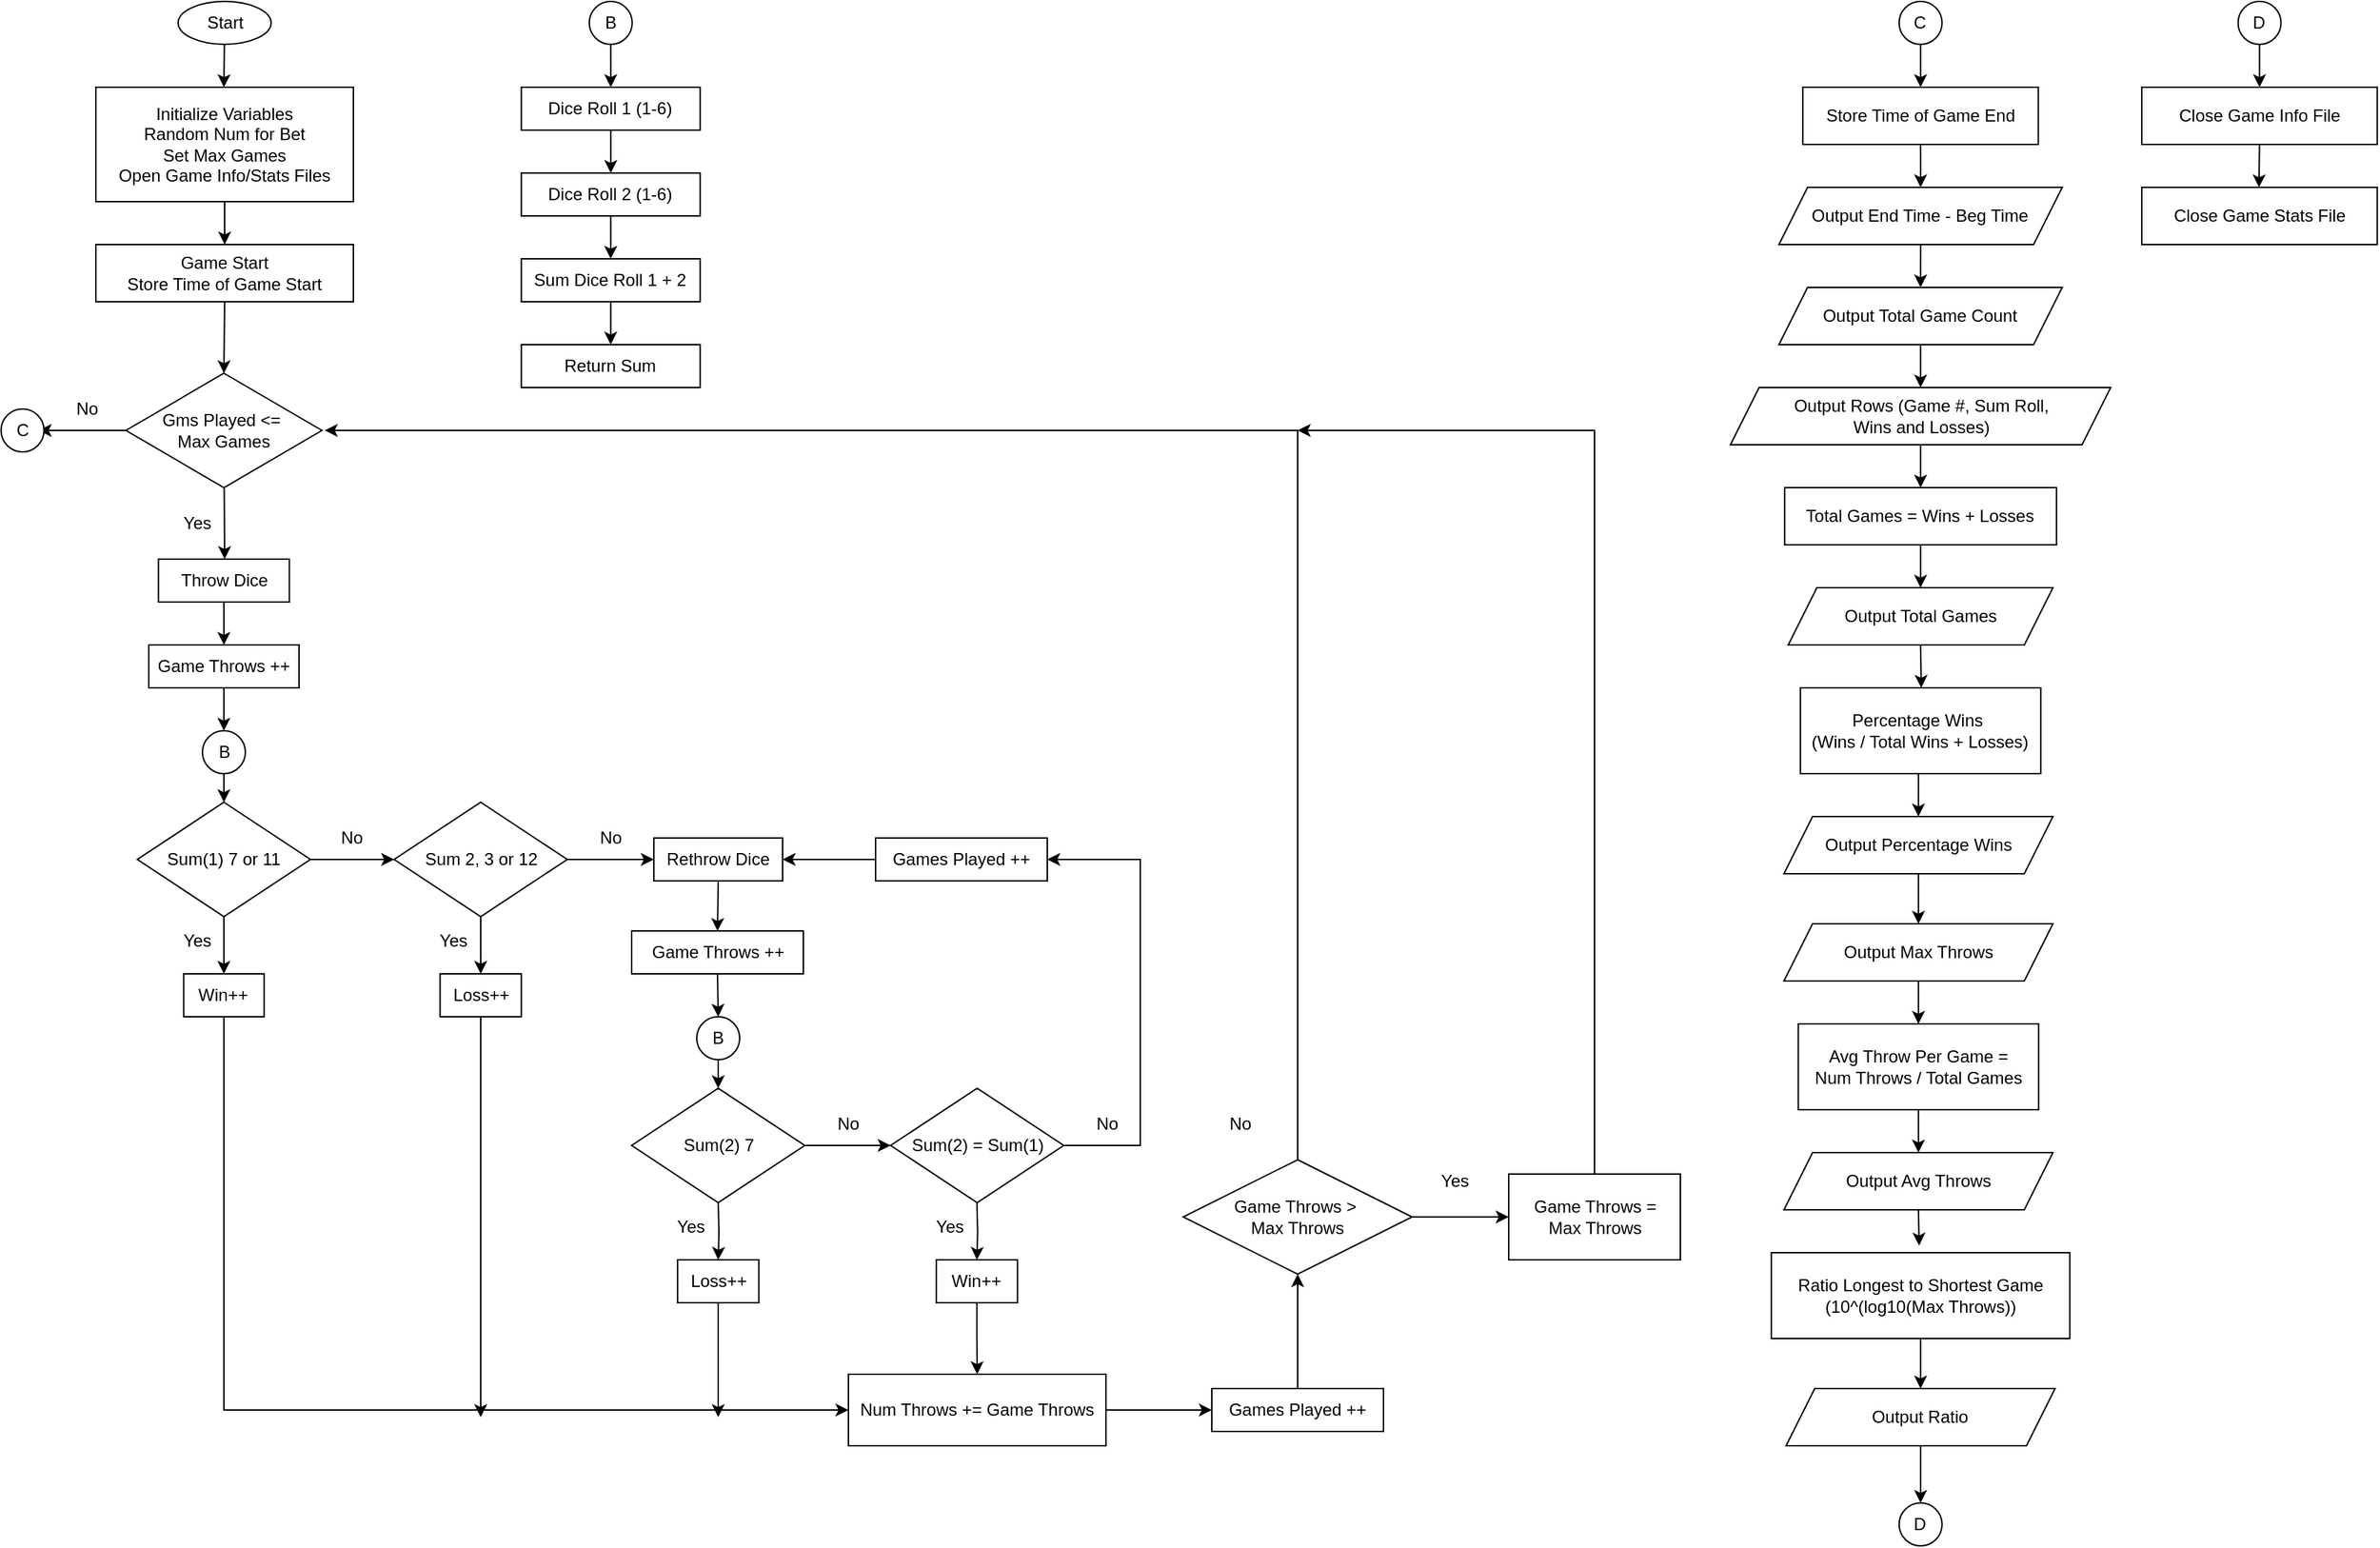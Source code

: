 <mxfile version="28.2.4">
  <diagram name="Page-1" id="H_jvQP6TKRVgcpK6rbQF">
    <mxGraphModel dx="2037" dy="2210" grid="1" gridSize="10" guides="1" tooltips="1" connect="1" arrows="1" fold="1" page="1" pageScale="1" pageWidth="850" pageHeight="1100" math="0" shadow="0">
      <root>
        <mxCell id="0" />
        <mxCell id="1" parent="0" />
        <mxCell id="FSrV5dh2tzcXj4_w1gkF-2" value="Start" style="ellipse;whiteSpace=wrap;html=1;" vertex="1" parent="1">
          <mxGeometry x="137.5" y="-1090" width="65" height="30" as="geometry" />
        </mxCell>
        <mxCell id="FSrV5dh2tzcXj4_w1gkF-3" value="Initialize Variables&lt;div&gt;Random Num for Bet&lt;/div&gt;&lt;div&gt;Set Max Games&lt;/div&gt;&lt;div&gt;Open Game Info/Stats Files&lt;/div&gt;" style="rounded=0;whiteSpace=wrap;html=1;" vertex="1" parent="1">
          <mxGeometry x="80" y="-1030" width="180" height="80" as="geometry" />
        </mxCell>
        <mxCell id="FSrV5dh2tzcXj4_w1gkF-4" value="" style="endArrow=classic;html=1;rounded=0;" edge="1" parent="1" source="FSrV5dh2tzcXj4_w1gkF-2">
          <mxGeometry width="50" height="50" relative="1" as="geometry">
            <mxPoint x="169.5" y="-1010" as="sourcePoint" />
            <mxPoint x="169.5" y="-1030" as="targetPoint" />
          </mxGeometry>
        </mxCell>
        <mxCell id="FSrV5dh2tzcXj4_w1gkF-6" value="&lt;div&gt;Game Start&lt;/div&gt;Store Time of Game Start" style="rounded=0;whiteSpace=wrap;html=1;" vertex="1" parent="1">
          <mxGeometry x="80" y="-920" width="180" height="40" as="geometry" />
        </mxCell>
        <mxCell id="FSrV5dh2tzcXj4_w1gkF-9" value="" style="endArrow=classic;html=1;rounded=0;entryX=0.5;entryY=0;entryDx=0;entryDy=0;exitX=0.5;exitY=1;exitDx=0;exitDy=0;" edge="1" parent="1" source="FSrV5dh2tzcXj4_w1gkF-6" target="FSrV5dh2tzcXj4_w1gkF-14">
          <mxGeometry width="50" height="50" relative="1" as="geometry">
            <mxPoint x="144.5" y="-790" as="sourcePoint" />
            <mxPoint x="170" y="-860" as="targetPoint" />
          </mxGeometry>
        </mxCell>
        <mxCell id="FSrV5dh2tzcXj4_w1gkF-10" value="" style="endArrow=classic;html=1;rounded=0;entryX=0.5;entryY=0;entryDx=0;entryDy=0;exitX=0.5;exitY=1;exitDx=0;exitDy=0;" edge="1" parent="1" source="FSrV5dh2tzcXj4_w1gkF-3" target="FSrV5dh2tzcXj4_w1gkF-6">
          <mxGeometry width="50" height="50" relative="1" as="geometry">
            <mxPoint x="184.5" y="-930" as="sourcePoint" />
            <mxPoint x="184.5" y="-900" as="targetPoint" />
          </mxGeometry>
        </mxCell>
        <mxCell id="FSrV5dh2tzcXj4_w1gkF-14" value="Gms Played &amp;lt;=&amp;nbsp;&lt;div&gt;Max Games&lt;/div&gt;" style="rhombus;whiteSpace=wrap;html=1;" vertex="1" parent="1">
          <mxGeometry x="101" y="-830" width="137" height="80" as="geometry" />
        </mxCell>
        <mxCell id="FSrV5dh2tzcXj4_w1gkF-20" value="" style="endArrow=classic;html=1;rounded=0;exitX=0;exitY=0.5;exitDx=0;exitDy=0;entryX=1;entryY=0.5;entryDx=0;entryDy=0;" edge="1" parent="1" source="FSrV5dh2tzcXj4_w1gkF-14">
          <mxGeometry width="50" height="50" relative="1" as="geometry">
            <mxPoint x="238.5" y="-790" as="sourcePoint" />
            <mxPoint x="40" y="-790" as="targetPoint" />
          </mxGeometry>
        </mxCell>
        <mxCell id="FSrV5dh2tzcXj4_w1gkF-22" value="No" style="text;html=1;align=center;verticalAlign=middle;whiteSpace=wrap;rounded=0;" vertex="1" parent="1">
          <mxGeometry x="43.75" y="-820" width="60" height="30" as="geometry" />
        </mxCell>
        <mxCell id="FSrV5dh2tzcXj4_w1gkF-24" value="Yes" style="text;html=1;align=center;verticalAlign=middle;whiteSpace=wrap;rounded=0;" vertex="1" parent="1">
          <mxGeometry x="121" y="-740" width="60" height="30" as="geometry" />
        </mxCell>
        <mxCell id="FSrV5dh2tzcXj4_w1gkF-94" style="edgeStyle=orthogonalEdgeStyle;rounded=0;orthogonalLoop=1;jettySize=auto;html=1;exitX=0.5;exitY=1;exitDx=0;exitDy=0;entryX=0.5;entryY=0;entryDx=0;entryDy=0;" edge="1" parent="1" source="FSrV5dh2tzcXj4_w1gkF-25" target="FSrV5dh2tzcXj4_w1gkF-93">
          <mxGeometry relative="1" as="geometry" />
        </mxCell>
        <mxCell id="FSrV5dh2tzcXj4_w1gkF-25" value="Throw Dice" style="rounded=0;whiteSpace=wrap;html=1;" vertex="1" parent="1">
          <mxGeometry x="123.75" y="-700" width="91.5" height="30" as="geometry" />
        </mxCell>
        <mxCell id="FSrV5dh2tzcXj4_w1gkF-26" value="" style="endArrow=classic;html=1;rounded=0;" edge="1" parent="1" source="FSrV5dh2tzcXj4_w1gkF-14">
          <mxGeometry width="50" height="50" relative="1" as="geometry">
            <mxPoint x="169.5" y="-700" as="sourcePoint" />
            <mxPoint x="170" y="-700" as="targetPoint" />
          </mxGeometry>
        </mxCell>
        <mxCell id="FSrV5dh2tzcXj4_w1gkF-35" style="edgeStyle=orthogonalEdgeStyle;rounded=0;orthogonalLoop=1;jettySize=auto;html=1;exitX=0.5;exitY=1;exitDx=0;exitDy=0;entryX=0.5;entryY=0;entryDx=0;entryDy=0;" edge="1" parent="1" source="FSrV5dh2tzcXj4_w1gkF-28" target="FSrV5dh2tzcXj4_w1gkF-31">
          <mxGeometry relative="1" as="geometry" />
        </mxCell>
        <mxCell id="FSrV5dh2tzcXj4_w1gkF-52" style="edgeStyle=orthogonalEdgeStyle;rounded=0;orthogonalLoop=1;jettySize=auto;html=1;exitX=1;exitY=0.5;exitDx=0;exitDy=0;entryX=0;entryY=0.5;entryDx=0;entryDy=0;" edge="1" parent="1" source="FSrV5dh2tzcXj4_w1gkF-28">
          <mxGeometry relative="1" as="geometry">
            <mxPoint x="288.5" y="-490" as="targetPoint" />
          </mxGeometry>
        </mxCell>
        <mxCell id="FSrV5dh2tzcXj4_w1gkF-28" value="Sum(1) 7 or 11" style="rhombus;whiteSpace=wrap;html=1;" vertex="1" parent="1">
          <mxGeometry x="109" y="-530" width="121" height="80" as="geometry" />
        </mxCell>
        <mxCell id="FSrV5dh2tzcXj4_w1gkF-29" value="Yes" style="text;html=1;align=center;verticalAlign=middle;whiteSpace=wrap;rounded=0;" vertex="1" parent="1">
          <mxGeometry x="121" y="-448" width="60" height="30" as="geometry" />
        </mxCell>
        <mxCell id="FSrV5dh2tzcXj4_w1gkF-96" style="edgeStyle=orthogonalEdgeStyle;rounded=0;orthogonalLoop=1;jettySize=auto;html=1;exitX=0.5;exitY=1;exitDx=0;exitDy=0;entryX=0;entryY=0.5;entryDx=0;entryDy=0;" edge="1" parent="1" source="FSrV5dh2tzcXj4_w1gkF-31" target="FSrV5dh2tzcXj4_w1gkF-64">
          <mxGeometry relative="1" as="geometry">
            <mxPoint x="169" y="-100" as="targetPoint" />
          </mxGeometry>
        </mxCell>
        <mxCell id="FSrV5dh2tzcXj4_w1gkF-31" value="Win++" style="rounded=0;whiteSpace=wrap;html=1;" vertex="1" parent="1">
          <mxGeometry x="141.37" y="-410" width="56.25" height="30" as="geometry" />
        </mxCell>
        <mxCell id="FSrV5dh2tzcXj4_w1gkF-48" style="edgeStyle=orthogonalEdgeStyle;rounded=0;orthogonalLoop=1;jettySize=auto;html=1;exitX=0.5;exitY=1;exitDx=0;exitDy=0;entryX=0.5;entryY=0;entryDx=0;entryDy=0;" edge="1" parent="1" source="FSrV5dh2tzcXj4_w1gkF-36" target="FSrV5dh2tzcXj4_w1gkF-28">
          <mxGeometry relative="1" as="geometry" />
        </mxCell>
        <mxCell id="FSrV5dh2tzcXj4_w1gkF-36" value="B" style="ellipse;whiteSpace=wrap;html=1;aspect=fixed;" vertex="1" parent="1">
          <mxGeometry x="154.5" y="-580" width="30" height="30" as="geometry" />
        </mxCell>
        <mxCell id="FSrV5dh2tzcXj4_w1gkF-40" value="" style="edgeStyle=orthogonalEdgeStyle;rounded=0;orthogonalLoop=1;jettySize=auto;html=1;" edge="1" parent="1" source="FSrV5dh2tzcXj4_w1gkF-38" target="FSrV5dh2tzcXj4_w1gkF-39">
          <mxGeometry relative="1" as="geometry" />
        </mxCell>
        <mxCell id="FSrV5dh2tzcXj4_w1gkF-37" value="B" style="ellipse;whiteSpace=wrap;html=1;aspect=fixed;" vertex="1" parent="1">
          <mxGeometry x="424.87" y="-1090" width="30" height="30" as="geometry" />
        </mxCell>
        <mxCell id="FSrV5dh2tzcXj4_w1gkF-44" style="edgeStyle=orthogonalEdgeStyle;rounded=0;orthogonalLoop=1;jettySize=auto;html=1;exitX=0.5;exitY=1;exitDx=0;exitDy=0;entryX=0.5;entryY=0;entryDx=0;entryDy=0;" edge="1" parent="1" source="FSrV5dh2tzcXj4_w1gkF-39" target="FSrV5dh2tzcXj4_w1gkF-43">
          <mxGeometry relative="1" as="geometry" />
        </mxCell>
        <mxCell id="FSrV5dh2tzcXj4_w1gkF-39" value="Dice Roll 2 (1-6)" style="rounded=0;whiteSpace=wrap;html=1;" vertex="1" parent="1">
          <mxGeometry x="377.37" y="-970" width="125" height="30" as="geometry" />
        </mxCell>
        <mxCell id="FSrV5dh2tzcXj4_w1gkF-41" value="" style="edgeStyle=orthogonalEdgeStyle;rounded=0;orthogonalLoop=1;jettySize=auto;html=1;" edge="1" parent="1" source="FSrV5dh2tzcXj4_w1gkF-37" target="FSrV5dh2tzcXj4_w1gkF-38">
          <mxGeometry relative="1" as="geometry">
            <mxPoint x="440.37" y="-1060" as="sourcePoint" />
            <mxPoint x="440.37" y="-980" as="targetPoint" />
          </mxGeometry>
        </mxCell>
        <mxCell id="FSrV5dh2tzcXj4_w1gkF-38" value="Dice Roll 1 (1-6)" style="rounded=0;whiteSpace=wrap;html=1;" vertex="1" parent="1">
          <mxGeometry x="377.37" y="-1030" width="125" height="30" as="geometry" />
        </mxCell>
        <mxCell id="FSrV5dh2tzcXj4_w1gkF-46" style="edgeStyle=orthogonalEdgeStyle;rounded=0;orthogonalLoop=1;jettySize=auto;html=1;exitX=0.5;exitY=1;exitDx=0;exitDy=0;entryX=0.5;entryY=0;entryDx=0;entryDy=0;" edge="1" parent="1" source="FSrV5dh2tzcXj4_w1gkF-43" target="FSrV5dh2tzcXj4_w1gkF-45">
          <mxGeometry relative="1" as="geometry" />
        </mxCell>
        <mxCell id="FSrV5dh2tzcXj4_w1gkF-43" value="Sum Dice Roll 1 + 2" style="rounded=0;whiteSpace=wrap;html=1;" vertex="1" parent="1">
          <mxGeometry x="377.37" y="-910" width="125" height="30" as="geometry" />
        </mxCell>
        <mxCell id="FSrV5dh2tzcXj4_w1gkF-45" value="Return Sum" style="rounded=0;whiteSpace=wrap;html=1;" vertex="1" parent="1">
          <mxGeometry x="377.37" y="-850" width="125" height="30" as="geometry" />
        </mxCell>
        <mxCell id="FSrV5dh2tzcXj4_w1gkF-50" value="No" style="text;html=1;align=center;verticalAlign=middle;whiteSpace=wrap;rounded=0;" vertex="1" parent="1">
          <mxGeometry x="228.5" y="-520" width="60" height="30" as="geometry" />
        </mxCell>
        <mxCell id="FSrV5dh2tzcXj4_w1gkF-60" style="edgeStyle=orthogonalEdgeStyle;rounded=0;orthogonalLoop=1;jettySize=auto;html=1;exitX=0.5;exitY=1;exitDx=0;exitDy=0;entryX=0.5;entryY=0;entryDx=0;entryDy=0;" edge="1" parent="1" source="FSrV5dh2tzcXj4_w1gkF-54" target="FSrV5dh2tzcXj4_w1gkF-59">
          <mxGeometry relative="1" as="geometry" />
        </mxCell>
        <mxCell id="FSrV5dh2tzcXj4_w1gkF-66" style="edgeStyle=orthogonalEdgeStyle;rounded=0;orthogonalLoop=1;jettySize=auto;html=1;exitX=1;exitY=0.5;exitDx=0;exitDy=0;entryX=0;entryY=0.5;entryDx=0;entryDy=0;" edge="1" parent="1" source="FSrV5dh2tzcXj4_w1gkF-54" target="FSrV5dh2tzcXj4_w1gkF-65">
          <mxGeometry relative="1" as="geometry" />
        </mxCell>
        <mxCell id="FSrV5dh2tzcXj4_w1gkF-54" value="Sum 2, 3 or 12" style="rhombus;whiteSpace=wrap;html=1;" vertex="1" parent="1">
          <mxGeometry x="288.5" y="-530" width="121" height="80" as="geometry" />
        </mxCell>
        <mxCell id="FSrV5dh2tzcXj4_w1gkF-58" value="Yes" style="text;html=1;align=center;verticalAlign=middle;whiteSpace=wrap;rounded=0;" vertex="1" parent="1">
          <mxGeometry x="300" y="-448" width="60" height="30" as="geometry" />
        </mxCell>
        <mxCell id="FSrV5dh2tzcXj4_w1gkF-97" style="edgeStyle=orthogonalEdgeStyle;rounded=0;orthogonalLoop=1;jettySize=auto;html=1;exitX=0.5;exitY=1;exitDx=0;exitDy=0;" edge="1" parent="1" source="FSrV5dh2tzcXj4_w1gkF-59">
          <mxGeometry relative="1" as="geometry">
            <mxPoint x="349" y="-100" as="targetPoint" />
          </mxGeometry>
        </mxCell>
        <mxCell id="FSrV5dh2tzcXj4_w1gkF-59" value="Loss++" style="rounded=0;whiteSpace=wrap;html=1;" vertex="1" parent="1">
          <mxGeometry x="320.62" y="-410" width="56.75" height="30" as="geometry" />
        </mxCell>
        <mxCell id="FSrV5dh2tzcXj4_w1gkF-100" style="edgeStyle=orthogonalEdgeStyle;rounded=0;orthogonalLoop=1;jettySize=auto;html=1;exitX=1;exitY=0.5;exitDx=0;exitDy=0;entryX=0;entryY=0.5;entryDx=0;entryDy=0;" edge="1" parent="1" source="FSrV5dh2tzcXj4_w1gkF-64" target="FSrV5dh2tzcXj4_w1gkF-87">
          <mxGeometry relative="1" as="geometry" />
        </mxCell>
        <mxCell id="FSrV5dh2tzcXj4_w1gkF-64" value="Num Throws +=&amp;nbsp;&lt;span style=&quot;background-color: transparent; color: light-dark(rgb(0, 0, 0), rgb(255, 255, 255));&quot;&gt;Game Throws&lt;/span&gt;" style="rounded=0;whiteSpace=wrap;html=1;" vertex="1" parent="1">
          <mxGeometry x="606" y="-130" width="180" height="50" as="geometry" />
        </mxCell>
        <mxCell id="FSrV5dh2tzcXj4_w1gkF-91" style="edgeStyle=orthogonalEdgeStyle;rounded=0;orthogonalLoop=1;jettySize=auto;html=1;exitX=0.5;exitY=1;exitDx=0;exitDy=0;entryX=0.5;entryY=0;entryDx=0;entryDy=0;" edge="1" parent="1" source="FSrV5dh2tzcXj4_w1gkF-65" target="FSrV5dh2tzcXj4_w1gkF-90">
          <mxGeometry relative="1" as="geometry" />
        </mxCell>
        <mxCell id="FSrV5dh2tzcXj4_w1gkF-65" value="Rethrow Dice" style="rounded=0;whiteSpace=wrap;html=1;" vertex="1" parent="1">
          <mxGeometry x="470" y="-505" width="90" height="30" as="geometry" />
        </mxCell>
        <mxCell id="FSrV5dh2tzcXj4_w1gkF-67" value="No" style="text;html=1;align=center;verticalAlign=middle;whiteSpace=wrap;rounded=0;" vertex="1" parent="1">
          <mxGeometry x="410" y="-520" width="60" height="30" as="geometry" />
        </mxCell>
        <mxCell id="FSrV5dh2tzcXj4_w1gkF-74" style="edgeStyle=orthogonalEdgeStyle;rounded=0;orthogonalLoop=1;jettySize=auto;html=1;exitX=0.5;exitY=1;exitDx=0;exitDy=0;entryX=0.5;entryY=0;entryDx=0;entryDy=0;" edge="1" parent="1" source="FSrV5dh2tzcXj4_w1gkF-68" target="FSrV5dh2tzcXj4_w1gkF-70">
          <mxGeometry relative="1" as="geometry" />
        </mxCell>
        <mxCell id="FSrV5dh2tzcXj4_w1gkF-68" value="B" style="ellipse;whiteSpace=wrap;html=1;aspect=fixed;" vertex="1" parent="1">
          <mxGeometry x="500" y="-380" width="30" height="30" as="geometry" />
        </mxCell>
        <mxCell id="FSrV5dh2tzcXj4_w1gkF-70" value="Sum(2) 7" style="rhombus;whiteSpace=wrap;html=1;" vertex="1" parent="1">
          <mxGeometry x="454.5" y="-330" width="121" height="80" as="geometry" />
        </mxCell>
        <mxCell id="FSrV5dh2tzcXj4_w1gkF-71" style="edgeStyle=orthogonalEdgeStyle;rounded=0;orthogonalLoop=1;jettySize=auto;html=1;exitX=0.5;exitY=1;exitDx=0;exitDy=0;entryX=0.5;entryY=0;entryDx=0;entryDy=0;" edge="1" parent="1" target="FSrV5dh2tzcXj4_w1gkF-73">
          <mxGeometry relative="1" as="geometry">
            <mxPoint x="515" y="-250" as="sourcePoint" />
          </mxGeometry>
        </mxCell>
        <mxCell id="FSrV5dh2tzcXj4_w1gkF-72" value="Yes" style="text;html=1;align=center;verticalAlign=middle;whiteSpace=wrap;rounded=0;" vertex="1" parent="1">
          <mxGeometry x="466" y="-248" width="60" height="30" as="geometry" />
        </mxCell>
        <mxCell id="FSrV5dh2tzcXj4_w1gkF-98" style="edgeStyle=orthogonalEdgeStyle;rounded=0;orthogonalLoop=1;jettySize=auto;html=1;exitX=0.5;exitY=1;exitDx=0;exitDy=0;" edge="1" parent="1" source="FSrV5dh2tzcXj4_w1gkF-73">
          <mxGeometry relative="1" as="geometry">
            <mxPoint x="515" y="-100" as="targetPoint" />
          </mxGeometry>
        </mxCell>
        <mxCell id="FSrV5dh2tzcXj4_w1gkF-73" value="Loss++" style="rounded=0;whiteSpace=wrap;html=1;" vertex="1" parent="1">
          <mxGeometry x="486.62" y="-210" width="56.75" height="30" as="geometry" />
        </mxCell>
        <mxCell id="FSrV5dh2tzcXj4_w1gkF-75" style="edgeStyle=orthogonalEdgeStyle;rounded=0;orthogonalLoop=1;jettySize=auto;html=1;exitX=1;exitY=0.5;exitDx=0;exitDy=0;entryX=0;entryY=0.5;entryDx=0;entryDy=0;" edge="1" parent="1">
          <mxGeometry relative="1" as="geometry">
            <mxPoint x="575.5" y="-290" as="sourcePoint" />
            <mxPoint x="635.5" y="-290" as="targetPoint" />
          </mxGeometry>
        </mxCell>
        <mxCell id="FSrV5dh2tzcXj4_w1gkF-76" value="No" style="text;html=1;align=center;verticalAlign=middle;whiteSpace=wrap;rounded=0;" vertex="1" parent="1">
          <mxGeometry x="575.5" y="-320" width="60" height="30" as="geometry" />
        </mxCell>
        <mxCell id="FSrV5dh2tzcXj4_w1gkF-88" style="edgeStyle=orthogonalEdgeStyle;rounded=0;orthogonalLoop=1;jettySize=auto;html=1;exitX=1;exitY=0.5;exitDx=0;exitDy=0;entryX=1;entryY=0.5;entryDx=0;entryDy=0;" edge="1" parent="1" source="FSrV5dh2tzcXj4_w1gkF-77" target="FSrV5dh2tzcXj4_w1gkF-81">
          <mxGeometry relative="1" as="geometry">
            <mxPoint x="820" y="-490" as="targetPoint" />
            <Array as="points">
              <mxPoint x="810" y="-290" />
              <mxPoint x="810" y="-490" />
            </Array>
          </mxGeometry>
        </mxCell>
        <mxCell id="FSrV5dh2tzcXj4_w1gkF-77" value="Sum(2) = Sum(1)" style="rhombus;whiteSpace=wrap;html=1;" vertex="1" parent="1">
          <mxGeometry x="635.5" y="-330" width="121" height="80" as="geometry" />
        </mxCell>
        <mxCell id="FSrV5dh2tzcXj4_w1gkF-78" style="edgeStyle=orthogonalEdgeStyle;rounded=0;orthogonalLoop=1;jettySize=auto;html=1;exitX=0.5;exitY=1;exitDx=0;exitDy=0;entryX=0.5;entryY=0;entryDx=0;entryDy=0;" edge="1" parent="1" target="FSrV5dh2tzcXj4_w1gkF-80">
          <mxGeometry relative="1" as="geometry">
            <mxPoint x="695.81" y="-250" as="sourcePoint" />
          </mxGeometry>
        </mxCell>
        <mxCell id="FSrV5dh2tzcXj4_w1gkF-79" value="Yes" style="text;html=1;align=center;verticalAlign=middle;whiteSpace=wrap;rounded=0;" vertex="1" parent="1">
          <mxGeometry x="646.81" y="-248" width="60" height="30" as="geometry" />
        </mxCell>
        <mxCell id="FSrV5dh2tzcXj4_w1gkF-99" style="edgeStyle=orthogonalEdgeStyle;rounded=0;orthogonalLoop=1;jettySize=auto;html=1;exitX=0.5;exitY=1;exitDx=0;exitDy=0;entryX=0.5;entryY=0;entryDx=0;entryDy=0;" edge="1" parent="1" source="FSrV5dh2tzcXj4_w1gkF-80" target="FSrV5dh2tzcXj4_w1gkF-64">
          <mxGeometry relative="1" as="geometry" />
        </mxCell>
        <mxCell id="FSrV5dh2tzcXj4_w1gkF-80" value="Win++" style="rounded=0;whiteSpace=wrap;html=1;" vertex="1" parent="1">
          <mxGeometry x="667.43" y="-210" width="56.75" height="30" as="geometry" />
        </mxCell>
        <mxCell id="FSrV5dh2tzcXj4_w1gkF-89" style="edgeStyle=orthogonalEdgeStyle;rounded=0;orthogonalLoop=1;jettySize=auto;html=1;exitX=0;exitY=0.5;exitDx=0;exitDy=0;entryX=1;entryY=0.5;entryDx=0;entryDy=0;" edge="1" parent="1" source="FSrV5dh2tzcXj4_w1gkF-81" target="FSrV5dh2tzcXj4_w1gkF-65">
          <mxGeometry relative="1" as="geometry" />
        </mxCell>
        <mxCell id="FSrV5dh2tzcXj4_w1gkF-81" value="Games Played ++" style="rounded=0;whiteSpace=wrap;html=1;" vertex="1" parent="1">
          <mxGeometry x="625" y="-505" width="120" height="30" as="geometry" />
        </mxCell>
        <mxCell id="FSrV5dh2tzcXj4_w1gkF-85" value="No" style="text;html=1;align=center;verticalAlign=middle;whiteSpace=wrap;rounded=0;" vertex="1" parent="1">
          <mxGeometry x="756.5" y="-320" width="60" height="30" as="geometry" />
        </mxCell>
        <mxCell id="FSrV5dh2tzcXj4_w1gkF-101" style="edgeStyle=orthogonalEdgeStyle;rounded=0;orthogonalLoop=1;jettySize=auto;html=1;exitX=0.5;exitY=0;exitDx=0;exitDy=0;entryX=0.5;entryY=1;entryDx=0;entryDy=0;" edge="1" parent="1" source="FSrV5dh2tzcXj4_w1gkF-87" target="FSrV5dh2tzcXj4_w1gkF-127">
          <mxGeometry relative="1" as="geometry">
            <mxPoint x="920" y="-370" as="targetPoint" />
          </mxGeometry>
        </mxCell>
        <mxCell id="FSrV5dh2tzcXj4_w1gkF-87" value="Games Played ++" style="rounded=0;whiteSpace=wrap;html=1;" vertex="1" parent="1">
          <mxGeometry x="860" y="-120" width="120" height="30" as="geometry" />
        </mxCell>
        <mxCell id="FSrV5dh2tzcXj4_w1gkF-92" style="edgeStyle=orthogonalEdgeStyle;rounded=0;orthogonalLoop=1;jettySize=auto;html=1;exitX=0.5;exitY=1;exitDx=0;exitDy=0;entryX=0.5;entryY=0;entryDx=0;entryDy=0;" edge="1" parent="1" source="FSrV5dh2tzcXj4_w1gkF-90" target="FSrV5dh2tzcXj4_w1gkF-68">
          <mxGeometry relative="1" as="geometry" />
        </mxCell>
        <mxCell id="FSrV5dh2tzcXj4_w1gkF-90" value="Game Throws ++" style="rounded=0;whiteSpace=wrap;html=1;" vertex="1" parent="1">
          <mxGeometry x="454.5" y="-440" width="120.01" height="30" as="geometry" />
        </mxCell>
        <mxCell id="FSrV5dh2tzcXj4_w1gkF-95" style="edgeStyle=orthogonalEdgeStyle;rounded=0;orthogonalLoop=1;jettySize=auto;html=1;exitX=0.5;exitY=1;exitDx=0;exitDy=0;entryX=0.5;entryY=0;entryDx=0;entryDy=0;" edge="1" parent="1" source="FSrV5dh2tzcXj4_w1gkF-93" target="FSrV5dh2tzcXj4_w1gkF-36">
          <mxGeometry relative="1" as="geometry" />
        </mxCell>
        <mxCell id="FSrV5dh2tzcXj4_w1gkF-93" value="Game Throws ++" style="rounded=0;whiteSpace=wrap;html=1;" vertex="1" parent="1">
          <mxGeometry x="117" y="-640" width="105" height="30" as="geometry" />
        </mxCell>
        <mxCell id="FSrV5dh2tzcXj4_w1gkF-103" value="C" style="ellipse;whiteSpace=wrap;html=1;aspect=fixed;" vertex="1" parent="1">
          <mxGeometry x="13.75" y="-805" width="30" height="30" as="geometry" />
        </mxCell>
        <mxCell id="FSrV5dh2tzcXj4_w1gkF-105" value="C" style="ellipse;whiteSpace=wrap;html=1;aspect=fixed;" vertex="1" parent="1">
          <mxGeometry x="1340.39" y="-1090" width="30" height="30" as="geometry" />
        </mxCell>
        <mxCell id="FSrV5dh2tzcXj4_w1gkF-108" value="" style="edgeStyle=orthogonalEdgeStyle;rounded=0;orthogonalLoop=1;jettySize=auto;html=1;entryX=0.5;entryY=0;entryDx=0;entryDy=0;entryPerimeter=0;" edge="1" parent="1" source="FSrV5dh2tzcXj4_w1gkF-105" target="FSrV5dh2tzcXj4_w1gkF-146">
          <mxGeometry relative="1" as="geometry">
            <mxPoint x="1355.89" y="-1060" as="sourcePoint" />
            <mxPoint x="1355.319" y="-1040" as="targetPoint" />
          </mxGeometry>
        </mxCell>
        <mxCell id="FSrV5dh2tzcXj4_w1gkF-115" style="edgeStyle=orthogonalEdgeStyle;rounded=0;orthogonalLoop=1;jettySize=auto;html=1;exitX=0.5;exitY=1;exitDx=0;exitDy=0;entryX=0.5;entryY=0;entryDx=0;entryDy=0;" edge="1" parent="1" source="FSrV5dh2tzcXj4_w1gkF-113" target="FSrV5dh2tzcXj4_w1gkF-114">
          <mxGeometry relative="1" as="geometry" />
        </mxCell>
        <mxCell id="FSrV5dh2tzcXj4_w1gkF-113" value="Output Total Game Count" style="shape=parallelogram;perimeter=parallelogramPerimeter;whiteSpace=wrap;html=1;fixedSize=1;" vertex="1" parent="1">
          <mxGeometry x="1256.39" y="-890" width="198" height="40" as="geometry" />
        </mxCell>
        <mxCell id="FSrV5dh2tzcXj4_w1gkF-117" style="edgeStyle=orthogonalEdgeStyle;rounded=0;orthogonalLoop=1;jettySize=auto;html=1;exitX=0.5;exitY=1;exitDx=0;exitDy=0;entryX=0.5;entryY=0;entryDx=0;entryDy=0;" edge="1" parent="1" source="FSrV5dh2tzcXj4_w1gkF-114">
          <mxGeometry relative="1" as="geometry">
            <mxPoint x="1355.39" y="-750" as="targetPoint" />
          </mxGeometry>
        </mxCell>
        <mxCell id="FSrV5dh2tzcXj4_w1gkF-114" value="Output Rows (Game #, Sum Roll,&lt;div&gt;Wins and Losses)&lt;/div&gt;" style="shape=parallelogram;perimeter=parallelogramPerimeter;whiteSpace=wrap;html=1;fixedSize=1;" vertex="1" parent="1">
          <mxGeometry x="1222.51" y="-820" width="265.75" height="40" as="geometry" />
        </mxCell>
        <mxCell id="FSrV5dh2tzcXj4_w1gkF-119" style="edgeStyle=orthogonalEdgeStyle;rounded=0;orthogonalLoop=1;jettySize=auto;html=1;exitX=0.5;exitY=1;exitDx=0;exitDy=0;entryX=0.5;entryY=0;entryDx=0;entryDy=0;" edge="1" parent="1">
          <mxGeometry relative="1" as="geometry">
            <mxPoint x="1355.39" y="-710" as="sourcePoint" />
            <mxPoint x="1355.39" y="-680" as="targetPoint" />
          </mxGeometry>
        </mxCell>
        <mxCell id="FSrV5dh2tzcXj4_w1gkF-126" style="edgeStyle=orthogonalEdgeStyle;rounded=0;orthogonalLoop=1;jettySize=auto;html=1;exitX=0.5;exitY=1;exitDx=0;exitDy=0;entryX=0.5;entryY=0;entryDx=0;entryDy=0;" edge="1" parent="1" source="FSrV5dh2tzcXj4_w1gkF-120" target="FSrV5dh2tzcXj4_w1gkF-121">
          <mxGeometry relative="1" as="geometry" />
        </mxCell>
        <mxCell id="FSrV5dh2tzcXj4_w1gkF-120" value="Percentage Wins&amp;nbsp;&lt;div&gt;(Wins / Total Wins + Losses)&lt;/div&gt;" style="rounded=0;whiteSpace=wrap;html=1;" vertex="1" parent="1">
          <mxGeometry x="1271.39" y="-610" width="168" height="60" as="geometry" />
        </mxCell>
        <mxCell id="FSrV5dh2tzcXj4_w1gkF-140" style="edgeStyle=orthogonalEdgeStyle;rounded=0;orthogonalLoop=1;jettySize=auto;html=1;exitX=0.5;exitY=1;exitDx=0;exitDy=0;entryX=0.5;entryY=0;entryDx=0;entryDy=0;" edge="1" parent="1" source="FSrV5dh2tzcXj4_w1gkF-121" target="FSrV5dh2tzcXj4_w1gkF-135">
          <mxGeometry relative="1" as="geometry" />
        </mxCell>
        <mxCell id="FSrV5dh2tzcXj4_w1gkF-121" value="Output Percentage Wins" style="shape=parallelogram;perimeter=parallelogramPerimeter;whiteSpace=wrap;html=1;fixedSize=1;" vertex="1" parent="1">
          <mxGeometry x="1259.89" y="-520" width="188" height="40" as="geometry" />
        </mxCell>
        <mxCell id="FSrV5dh2tzcXj4_w1gkF-125" style="edgeStyle=orthogonalEdgeStyle;rounded=0;orthogonalLoop=1;jettySize=auto;html=1;exitX=0.5;exitY=1;exitDx=0;exitDy=0;" edge="1" parent="1" source="FSrV5dh2tzcXj4_w1gkF-122">
          <mxGeometry relative="1" as="geometry">
            <mxPoint x="1355.89" y="-610" as="targetPoint" />
          </mxGeometry>
        </mxCell>
        <mxCell id="FSrV5dh2tzcXj4_w1gkF-122" value="Output Total Games" style="shape=parallelogram;perimeter=parallelogramPerimeter;whiteSpace=wrap;html=1;fixedSize=1;" vertex="1" parent="1">
          <mxGeometry x="1262.89" y="-680" width="185" height="40" as="geometry" />
        </mxCell>
        <mxCell id="FSrV5dh2tzcXj4_w1gkF-124" value="Total Games = Wins + Losses" style="rounded=0;whiteSpace=wrap;html=1;" vertex="1" parent="1">
          <mxGeometry x="1260.39" y="-750" width="190" height="40" as="geometry" />
        </mxCell>
        <mxCell id="FSrV5dh2tzcXj4_w1gkF-131" style="edgeStyle=orthogonalEdgeStyle;rounded=0;orthogonalLoop=1;jettySize=auto;html=1;exitX=0.5;exitY=0;exitDx=0;exitDy=0;" edge="1" parent="1" source="FSrV5dh2tzcXj4_w1gkF-127">
          <mxGeometry relative="1" as="geometry">
            <mxPoint x="240" y="-790" as="targetPoint" />
            <Array as="points">
              <mxPoint x="920" y="-790" />
            </Array>
          </mxGeometry>
        </mxCell>
        <mxCell id="FSrV5dh2tzcXj4_w1gkF-133" style="edgeStyle=orthogonalEdgeStyle;rounded=0;orthogonalLoop=1;jettySize=auto;html=1;exitX=1;exitY=0.5;exitDx=0;exitDy=0;entryX=0;entryY=0.5;entryDx=0;entryDy=0;" edge="1" parent="1" source="FSrV5dh2tzcXj4_w1gkF-127" target="FSrV5dh2tzcXj4_w1gkF-132">
          <mxGeometry relative="1" as="geometry" />
        </mxCell>
        <mxCell id="FSrV5dh2tzcXj4_w1gkF-127" value="Game Throws &amp;gt;&amp;nbsp;&lt;div&gt;Max Throws&lt;/div&gt;" style="rhombus;whiteSpace=wrap;html=1;" vertex="1" parent="1">
          <mxGeometry x="840" y="-280" width="160" height="80" as="geometry" />
        </mxCell>
        <mxCell id="FSrV5dh2tzcXj4_w1gkF-128" value="Yes" style="text;html=1;align=center;verticalAlign=middle;whiteSpace=wrap;rounded=0;" vertex="1" parent="1">
          <mxGeometry x="1000" y="-280" width="60" height="30" as="geometry" />
        </mxCell>
        <mxCell id="FSrV5dh2tzcXj4_w1gkF-129" value="No" style="text;html=1;align=center;verticalAlign=middle;whiteSpace=wrap;rounded=0;" vertex="1" parent="1">
          <mxGeometry x="850" y="-320" width="60" height="30" as="geometry" />
        </mxCell>
        <mxCell id="FSrV5dh2tzcXj4_w1gkF-134" style="edgeStyle=orthogonalEdgeStyle;rounded=0;orthogonalLoop=1;jettySize=auto;html=1;exitX=0.5;exitY=0;exitDx=0;exitDy=0;" edge="1" parent="1" source="FSrV5dh2tzcXj4_w1gkF-132">
          <mxGeometry relative="1" as="geometry">
            <mxPoint x="920" y="-790" as="targetPoint" />
            <Array as="points">
              <mxPoint x="1127" y="-790" />
            </Array>
          </mxGeometry>
        </mxCell>
        <mxCell id="FSrV5dh2tzcXj4_w1gkF-132" value="Game Throws =&lt;div&gt;Max Throws&lt;/div&gt;" style="rounded=0;whiteSpace=wrap;html=1;" vertex="1" parent="1">
          <mxGeometry x="1067.5" y="-270" width="120" height="60" as="geometry" />
        </mxCell>
        <mxCell id="FSrV5dh2tzcXj4_w1gkF-141" style="edgeStyle=orthogonalEdgeStyle;rounded=0;orthogonalLoop=1;jettySize=auto;html=1;exitX=0.5;exitY=1;exitDx=0;exitDy=0;entryX=0.5;entryY=0;entryDx=0;entryDy=0;" edge="1" parent="1" source="FSrV5dh2tzcXj4_w1gkF-135" target="FSrV5dh2tzcXj4_w1gkF-137">
          <mxGeometry relative="1" as="geometry" />
        </mxCell>
        <mxCell id="FSrV5dh2tzcXj4_w1gkF-135" value="Output Max Throws" style="shape=parallelogram;perimeter=parallelogramPerimeter;whiteSpace=wrap;html=1;fixedSize=1;" vertex="1" parent="1">
          <mxGeometry x="1259.89" y="-445" width="188" height="40" as="geometry" />
        </mxCell>
        <mxCell id="FSrV5dh2tzcXj4_w1gkF-143" style="edgeStyle=orthogonalEdgeStyle;rounded=0;orthogonalLoop=1;jettySize=auto;html=1;exitX=0.5;exitY=1;exitDx=0;exitDy=0;" edge="1" parent="1" source="FSrV5dh2tzcXj4_w1gkF-136">
          <mxGeometry relative="1" as="geometry">
            <mxPoint x="1354.429" y="-220.0" as="targetPoint" />
          </mxGeometry>
        </mxCell>
        <mxCell id="FSrV5dh2tzcXj4_w1gkF-136" value="Output Avg Throws" style="shape=parallelogram;perimeter=parallelogramPerimeter;whiteSpace=wrap;html=1;fixedSize=1;" vertex="1" parent="1">
          <mxGeometry x="1259.89" y="-285" width="188" height="40" as="geometry" />
        </mxCell>
        <mxCell id="FSrV5dh2tzcXj4_w1gkF-142" style="edgeStyle=orthogonalEdgeStyle;rounded=0;orthogonalLoop=1;jettySize=auto;html=1;exitX=0.5;exitY=1;exitDx=0;exitDy=0;entryX=0.5;entryY=0;entryDx=0;entryDy=0;" edge="1" parent="1" source="FSrV5dh2tzcXj4_w1gkF-137" target="FSrV5dh2tzcXj4_w1gkF-136">
          <mxGeometry relative="1" as="geometry" />
        </mxCell>
        <mxCell id="FSrV5dh2tzcXj4_w1gkF-137" value="Avg Throw Per Game =&lt;div&gt;Num Throws / Total Games&lt;/div&gt;" style="rounded=0;whiteSpace=wrap;html=1;" vertex="1" parent="1">
          <mxGeometry x="1269.89" y="-375" width="168" height="60" as="geometry" />
        </mxCell>
        <mxCell id="FSrV5dh2tzcXj4_w1gkF-145" style="edgeStyle=orthogonalEdgeStyle;rounded=0;orthogonalLoop=1;jettySize=auto;html=1;exitX=0.5;exitY=1;exitDx=0;exitDy=0;entryX=0.5;entryY=0;entryDx=0;entryDy=0;" edge="1" parent="1" source="FSrV5dh2tzcXj4_w1gkF-138" target="FSrV5dh2tzcXj4_w1gkF-139">
          <mxGeometry relative="1" as="geometry">
            <mxPoint x="1355.857" y="-130.0" as="targetPoint" />
          </mxGeometry>
        </mxCell>
        <mxCell id="FSrV5dh2tzcXj4_w1gkF-138" value="Ratio Longest to Shortest Game (10^(log10(Max Throws))" style="rounded=0;whiteSpace=wrap;html=1;" vertex="1" parent="1">
          <mxGeometry x="1251.09" y="-215" width="208.61" height="60" as="geometry" />
        </mxCell>
        <mxCell id="FSrV5dh2tzcXj4_w1gkF-151" style="edgeStyle=orthogonalEdgeStyle;rounded=0;orthogonalLoop=1;jettySize=auto;html=1;exitX=0.5;exitY=1;exitDx=0;exitDy=0;entryX=0.5;entryY=0;entryDx=0;entryDy=0;" edge="1" parent="1" source="FSrV5dh2tzcXj4_w1gkF-139" target="FSrV5dh2tzcXj4_w1gkF-150">
          <mxGeometry relative="1" as="geometry" />
        </mxCell>
        <mxCell id="FSrV5dh2tzcXj4_w1gkF-139" value="Output Ratio" style="shape=parallelogram;perimeter=parallelogramPerimeter;whiteSpace=wrap;html=1;fixedSize=1;" vertex="1" parent="1">
          <mxGeometry x="1261.4" y="-120" width="188" height="40" as="geometry" />
        </mxCell>
        <mxCell id="FSrV5dh2tzcXj4_w1gkF-147" style="edgeStyle=orthogonalEdgeStyle;rounded=0;orthogonalLoop=1;jettySize=auto;html=1;exitX=0.5;exitY=1;exitDx=0;exitDy=0;entryX=0.5;entryY=0;entryDx=0;entryDy=0;" edge="1" parent="1" source="FSrV5dh2tzcXj4_w1gkF-146" target="FSrV5dh2tzcXj4_w1gkF-148">
          <mxGeometry relative="1" as="geometry" />
        </mxCell>
        <mxCell id="FSrV5dh2tzcXj4_w1gkF-146" value="Store Time of Game End" style="rounded=0;whiteSpace=wrap;html=1;" vertex="1" parent="1">
          <mxGeometry x="1273.09" y="-1030" width="164.6" height="40" as="geometry" />
        </mxCell>
        <mxCell id="FSrV5dh2tzcXj4_w1gkF-149" style="edgeStyle=orthogonalEdgeStyle;rounded=0;orthogonalLoop=1;jettySize=auto;html=1;exitX=0.5;exitY=1;exitDx=0;exitDy=0;entryX=0.5;entryY=0;entryDx=0;entryDy=0;" edge="1" parent="1" source="FSrV5dh2tzcXj4_w1gkF-148" target="FSrV5dh2tzcXj4_w1gkF-113">
          <mxGeometry relative="1" as="geometry" />
        </mxCell>
        <mxCell id="FSrV5dh2tzcXj4_w1gkF-148" value="Output End Time - Beg Time" style="shape=parallelogram;perimeter=parallelogramPerimeter;whiteSpace=wrap;html=1;fixedSize=1;" vertex="1" parent="1">
          <mxGeometry x="1256.4" y="-960" width="198" height="40" as="geometry" />
        </mxCell>
        <mxCell id="FSrV5dh2tzcXj4_w1gkF-150" value="D" style="ellipse;whiteSpace=wrap;html=1;aspect=fixed;" vertex="1" parent="1">
          <mxGeometry x="1340.4" y="-40" width="30" height="30" as="geometry" />
        </mxCell>
        <mxCell id="FSrV5dh2tzcXj4_w1gkF-152" value="D" style="ellipse;whiteSpace=wrap;html=1;aspect=fixed;" vertex="1" parent="1">
          <mxGeometry x="1577.3" y="-1090" width="30" height="30" as="geometry" />
        </mxCell>
        <mxCell id="FSrV5dh2tzcXj4_w1gkF-153" value="" style="edgeStyle=orthogonalEdgeStyle;rounded=0;orthogonalLoop=1;jettySize=auto;html=1;entryX=0.5;entryY=0;entryDx=0;entryDy=0;entryPerimeter=0;" edge="1" parent="1" source="FSrV5dh2tzcXj4_w1gkF-152" target="FSrV5dh2tzcXj4_w1gkF-155">
          <mxGeometry relative="1" as="geometry">
            <mxPoint x="1592.8" y="-1060" as="sourcePoint" />
            <mxPoint x="1592.229" y="-1040" as="targetPoint" />
          </mxGeometry>
        </mxCell>
        <mxCell id="FSrV5dh2tzcXj4_w1gkF-154" style="edgeStyle=orthogonalEdgeStyle;rounded=0;orthogonalLoop=1;jettySize=auto;html=1;exitX=0.5;exitY=1;exitDx=0;exitDy=0;entryX=0.5;entryY=0;entryDx=0;entryDy=0;" edge="1" parent="1" source="FSrV5dh2tzcXj4_w1gkF-155">
          <mxGeometry relative="1" as="geometry">
            <mxPoint x="1591.91" y="-960" as="targetPoint" />
          </mxGeometry>
        </mxCell>
        <mxCell id="FSrV5dh2tzcXj4_w1gkF-155" value="Close Game Info File" style="rounded=0;whiteSpace=wrap;html=1;" vertex="1" parent="1">
          <mxGeometry x="1510" y="-1030" width="164.6" height="40" as="geometry" />
        </mxCell>
        <mxCell id="FSrV5dh2tzcXj4_w1gkF-156" value="Close Game Stats File" style="rounded=0;whiteSpace=wrap;html=1;" vertex="1" parent="1">
          <mxGeometry x="1510" y="-960" width="164.6" height="40" as="geometry" />
        </mxCell>
      </root>
    </mxGraphModel>
  </diagram>
</mxfile>
